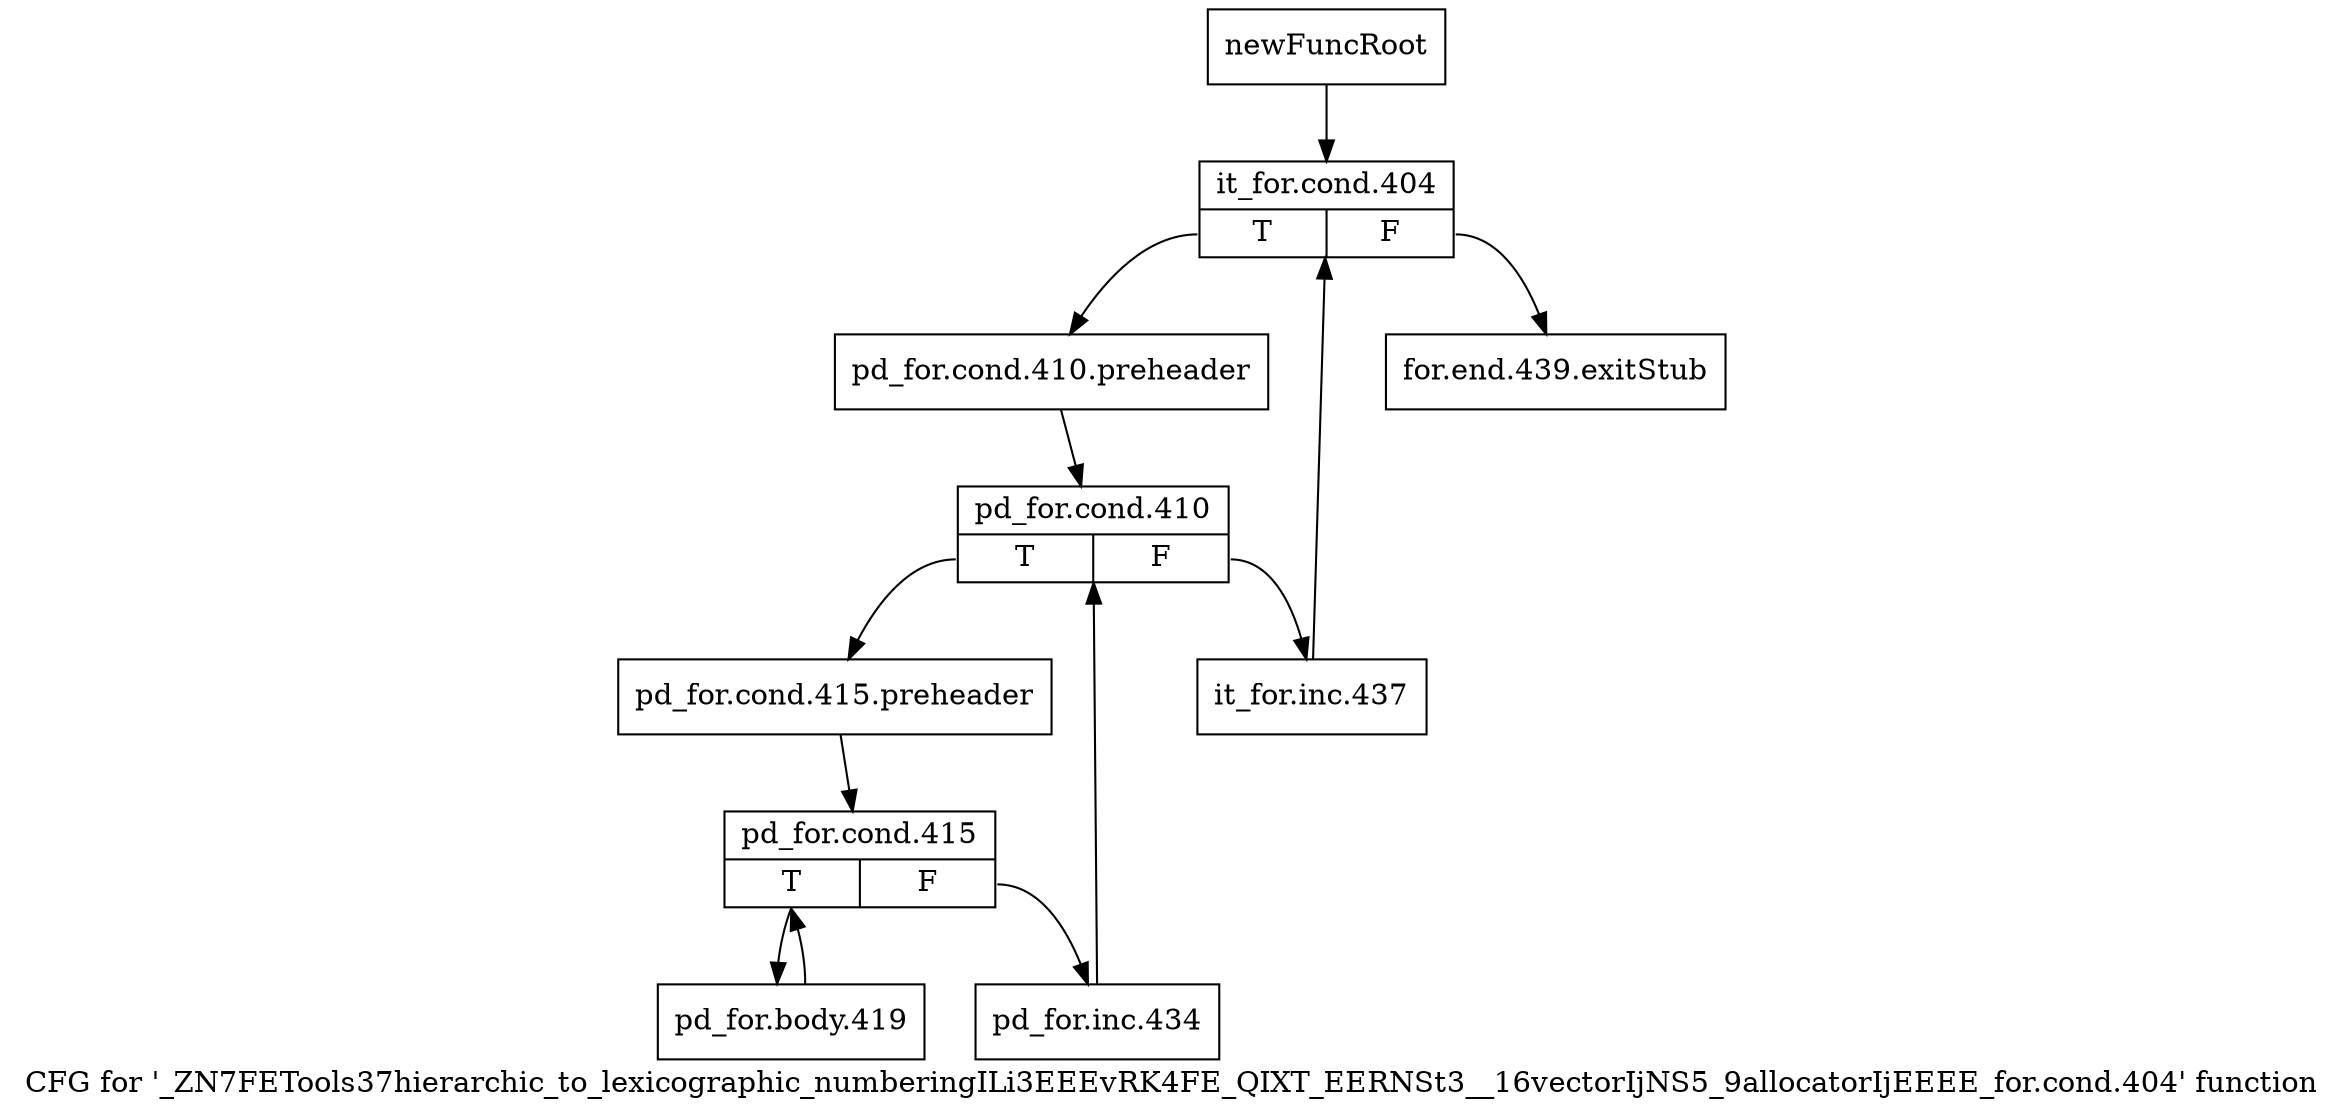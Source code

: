 digraph "CFG for '_ZN7FETools37hierarchic_to_lexicographic_numberingILi3EEEvRK4FE_QIXT_EERNSt3__16vectorIjNS5_9allocatorIjEEEE_for.cond.404' function" {
	label="CFG for '_ZN7FETools37hierarchic_to_lexicographic_numberingILi3EEEvRK4FE_QIXT_EERNSt3__16vectorIjNS5_9allocatorIjEEEE_for.cond.404' function";

	Node0x9213060 [shape=record,label="{newFuncRoot}"];
	Node0x9213060 -> Node0x9213100;
	Node0x92130b0 [shape=record,label="{for.end.439.exitStub}"];
	Node0x9213100 [shape=record,label="{it_for.cond.404|{<s0>T|<s1>F}}"];
	Node0x9213100:s0 -> Node0x9213150;
	Node0x9213100:s1 -> Node0x92130b0;
	Node0x9213150 [shape=record,label="{pd_for.cond.410.preheader}"];
	Node0x9213150 -> Node0x92131a0;
	Node0x92131a0 [shape=record,label="{pd_for.cond.410|{<s0>T|<s1>F}}"];
	Node0x92131a0:s0 -> Node0x9213240;
	Node0x92131a0:s1 -> Node0x92131f0;
	Node0x92131f0 [shape=record,label="{it_for.inc.437}"];
	Node0x92131f0 -> Node0x9213100;
	Node0x9213240 [shape=record,label="{pd_for.cond.415.preheader}"];
	Node0x9213240 -> Node0x9213290;
	Node0x9213290 [shape=record,label="{pd_for.cond.415|{<s0>T|<s1>F}}"];
	Node0x9213290:s0 -> Node0x9213330;
	Node0x9213290:s1 -> Node0x92132e0;
	Node0x92132e0 [shape=record,label="{pd_for.inc.434}"];
	Node0x92132e0 -> Node0x92131a0;
	Node0x9213330 [shape=record,label="{pd_for.body.419}"];
	Node0x9213330 -> Node0x9213290;
}
